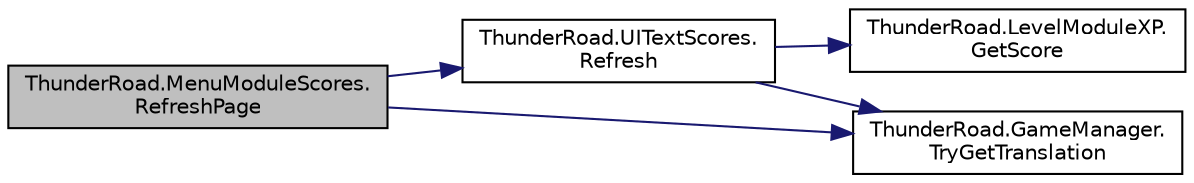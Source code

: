 digraph "ThunderRoad.MenuModuleScores.RefreshPage"
{
 // LATEX_PDF_SIZE
  edge [fontname="Helvetica",fontsize="10",labelfontname="Helvetica",labelfontsize="10"];
  node [fontname="Helvetica",fontsize="10",shape=record];
  rankdir="LR";
  Node1 [label="ThunderRoad.MenuModuleScores.\lRefreshPage",height=0.2,width=0.4,color="black", fillcolor="grey75", style="filled", fontcolor="black",tooltip="Refreshes the page."];
  Node1 -> Node2 [color="midnightblue",fontsize="10",style="solid",fontname="Helvetica"];
  Node2 [label="ThunderRoad.UITextScores.\lRefresh",height=0.2,width=0.4,color="black", fillcolor="white", style="filled",URL="$class_thunder_road_1_1_u_i_text_scores.html#ab79475e78619cabdcc28319cb67c8e6c",tooltip="Refreshes this instance."];
  Node2 -> Node3 [color="midnightblue",fontsize="10",style="solid",fontname="Helvetica"];
  Node3 [label="ThunderRoad.LevelModuleXP.\lGetScore",height=0.2,width=0.4,color="black", fillcolor="white", style="filled",URL="$class_thunder_road_1_1_level_module_x_p.html#ac91e8f70d4d2074f883ded46ddf33a07",tooltip="Gets the score."];
  Node2 -> Node4 [color="midnightblue",fontsize="10",style="solid",fontname="Helvetica"];
  Node4 [label="ThunderRoad.GameManager.\lTryGetTranslation",height=0.2,width=0.4,color="black", fillcolor="white", style="filled",URL="$class_thunder_road_1_1_game_manager.html#a0c20ba391a6ecdcd925df6ed831e8b15",tooltip="Tries the get translation."];
  Node1 -> Node4 [color="midnightblue",fontsize="10",style="solid",fontname="Helvetica"];
}
